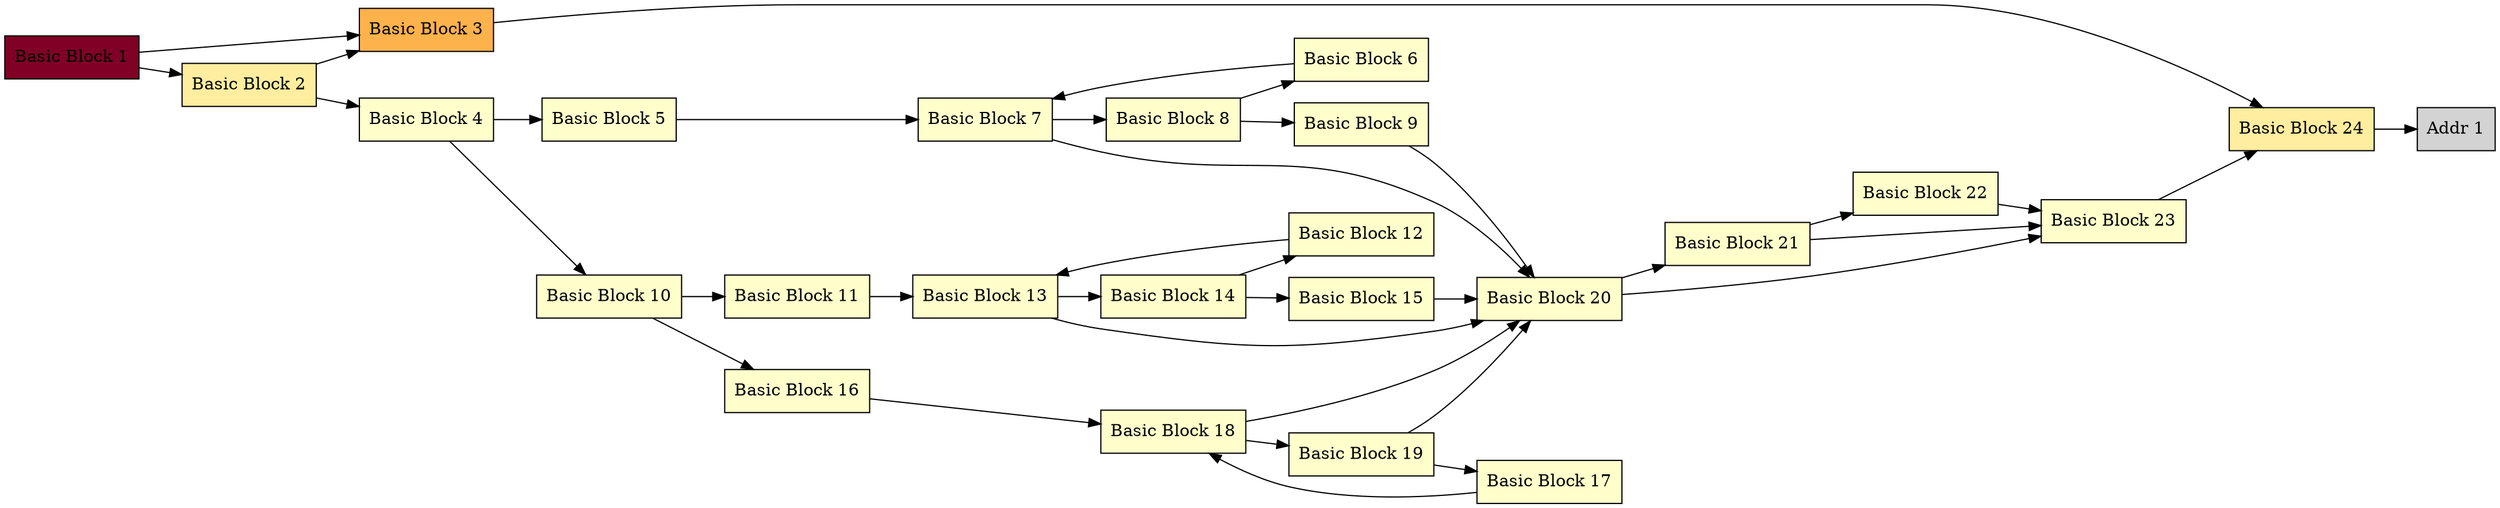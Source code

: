 digraph "bitmap_find_bit"{
	rankdir=LR;
	node[shape=box,colorscheme=ylorrd9, style=filled];

	"Basic Block 1" [fillcolor=9];
	"Basic Block 2" [fillcolor=2];
	"Basic Block 3" [fillcolor=4];
	"Basic Block 4" [fillcolor=1];
	"Basic Block 5" [fillcolor=1];
	"Basic Block 6" [fillcolor=1];
	"Basic Block 7" [fillcolor=1];
	"Basic Block 8" [fillcolor=1];
	"Basic Block 9" [fillcolor=1];
	"Basic Block 10" [fillcolor=1];
	"Basic Block 11" [fillcolor=1];
	"Basic Block 12" [fillcolor=1];
	"Basic Block 13" [fillcolor=1];
	"Basic Block 14" [fillcolor=1];
	"Basic Block 15" [fillcolor=1];
	"Basic Block 16" [fillcolor=1];
	"Basic Block 17" [fillcolor=1];
	"Basic Block 18" [fillcolor=1];
	"Basic Block 19" [fillcolor=1];
	"Basic Block 20" [fillcolor=1];
	"Basic Block 21" [fillcolor=1];
	"Basic Block 22" [fillcolor=1];
	"Basic Block 23" [fillcolor=1];
	"Basic Block 24" [fillcolor=2];
	"Addr 1";

	"Basic Block 1"->"Basic Block 3";
	"Basic Block 1"->"Basic Block 2";
	"Basic Block 2"->"Basic Block 4";
	"Basic Block 2"->"Basic Block 3";
	"Basic Block 3"->"Basic Block 24";
	"Basic Block 4"->"Basic Block 10";
	"Basic Block 4"->"Basic Block 5";
	"Basic Block 5"->"Basic Block 7";
	"Basic Block 6"->"Basic Block 7";
	"Basic Block 7"->"Basic Block 20";
	"Basic Block 7"->"Basic Block 8";
	"Basic Block 8"->"Basic Block 6";
	"Basic Block 8"->"Basic Block 9";
	"Basic Block 9"->"Basic Block 20";
	"Basic Block 10"->"Basic Block 16";
	"Basic Block 10"->"Basic Block 11";
	"Basic Block 11"->"Basic Block 13";
	"Basic Block 12"->"Basic Block 13";
	"Basic Block 13"->"Basic Block 20";
	"Basic Block 13"->"Basic Block 14";
	"Basic Block 14"->"Basic Block 12";
	"Basic Block 14"->"Basic Block 15";
	"Basic Block 15"->"Basic Block 20";
	"Basic Block 16"->"Basic Block 18";
	"Basic Block 17"->"Basic Block 18";
	"Basic Block 18"->"Basic Block 20";
	"Basic Block 18"->"Basic Block 19";
	"Basic Block 19"->"Basic Block 17";
	"Basic Block 19"->"Basic Block 20";
	"Basic Block 20"->"Basic Block 23";
	"Basic Block 20"->"Basic Block 21";
	"Basic Block 21"->"Basic Block 23";
	"Basic Block 21"->"Basic Block 22";
	"Basic Block 22"->"Basic Block 23";
	"Basic Block 23"->"Basic Block 24";
	"Basic Block 24"->"Addr 1";
}
